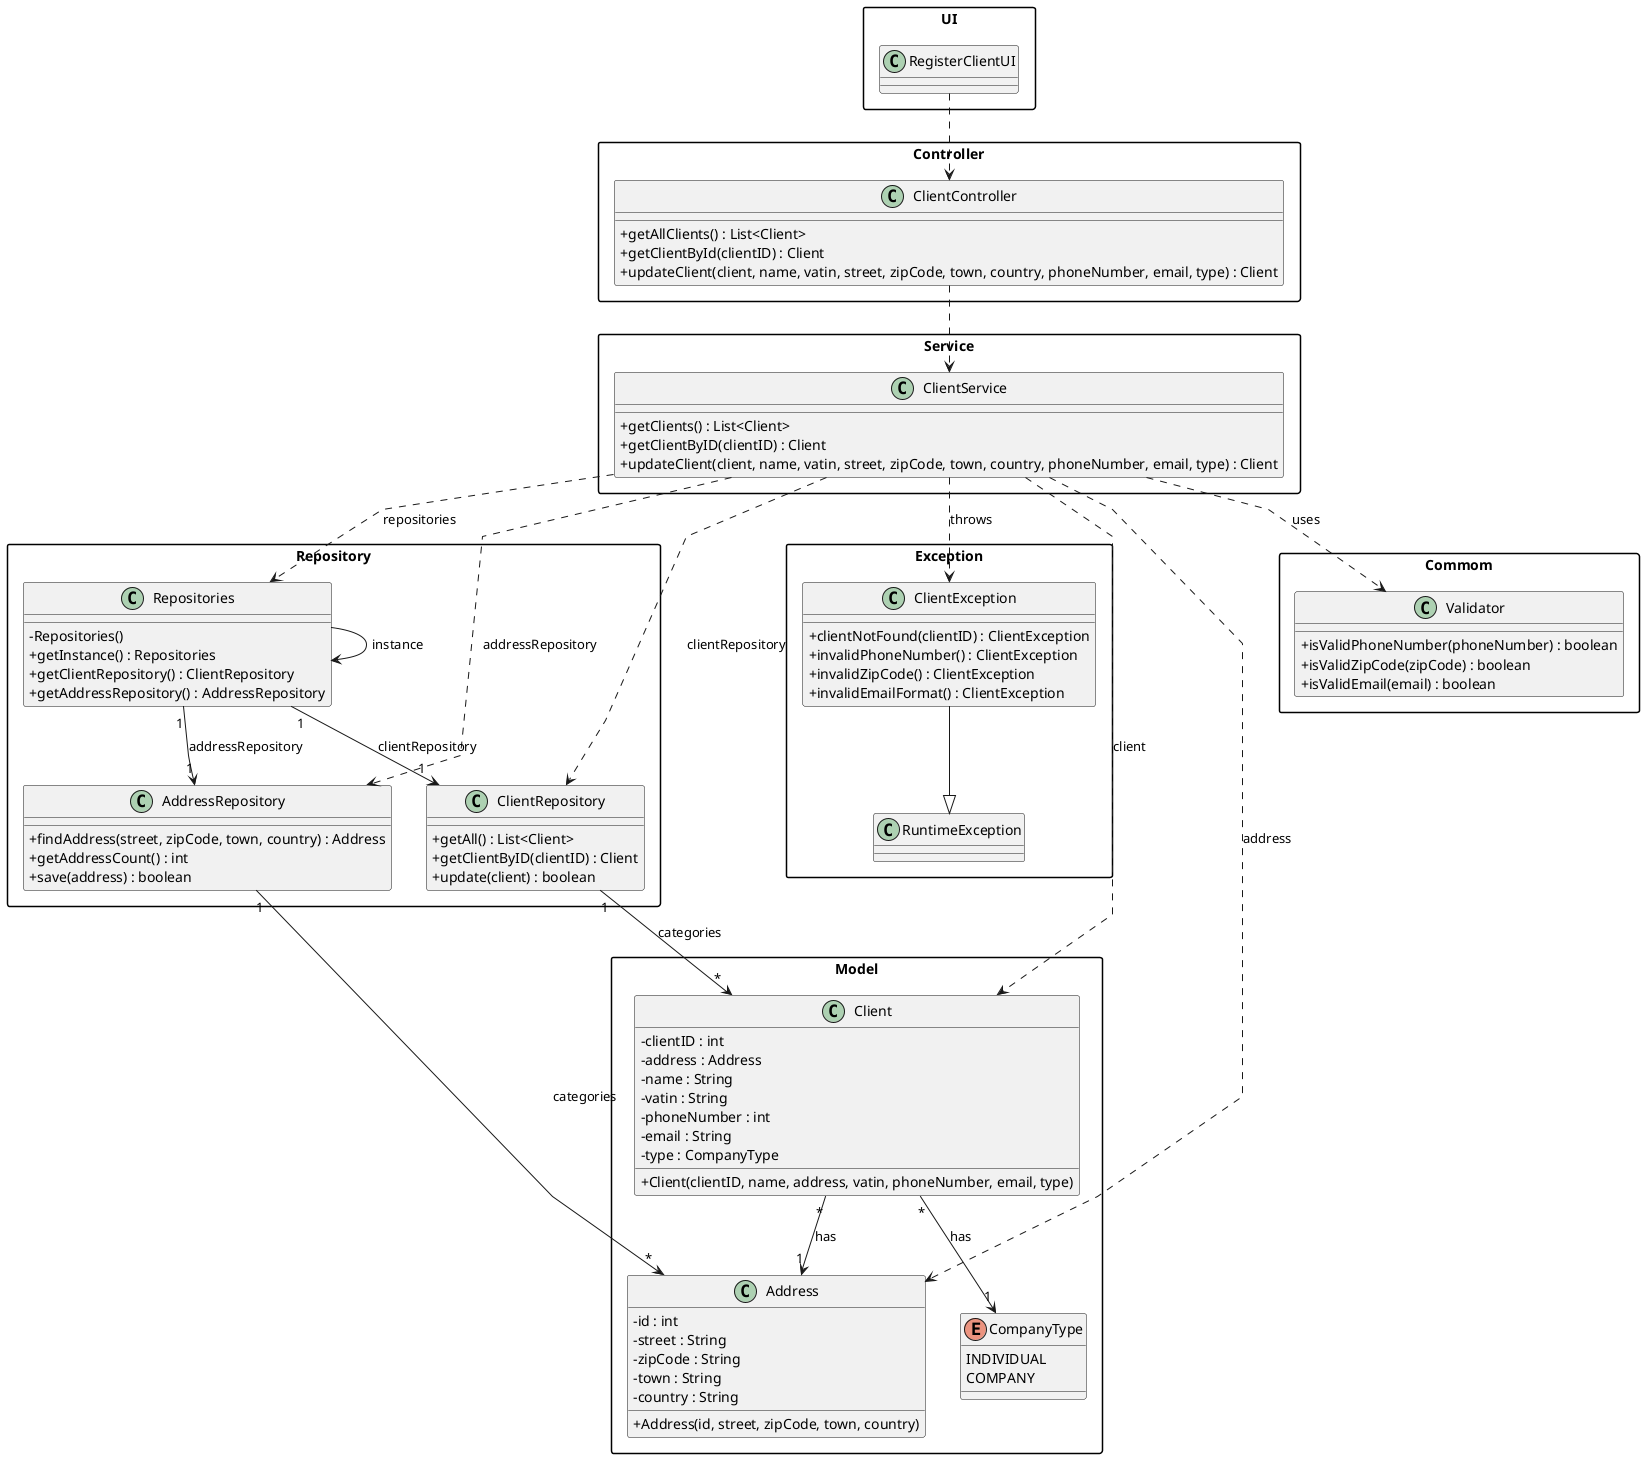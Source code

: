 @startuml
skinparam packageStyle rectangle
skinparam shadowing false
skinparam linetype polyline
skinparam classAttributeIconSize 0

package "UI" {
    class RegisterClientUI {
    }
}

package "Controller" {
    class ClientController {
        +getAllClients() : List<Client>
        +getClientById(clientID) : Client
        +updateClient(client, name, vatin, street, zipCode, town, country, phoneNumber, email, type) : Client
    }
}

package "Service" {
    class ClientService {
        +getClients() : List<Client>
        +getClientByID(clientID) : Client
        +updateClient(client, name, vatin, street, zipCode, town, country, phoneNumber, email, type) : Client
    }
}

package "Repository" {
    class Repositories {
        -Repositories()
        +getInstance() : Repositories
        +getClientRepository() : ClientRepository
        +getAddressRepository() : AddressRepository
    }

    class ClientRepository {
        +getAll() : List<Client>
        +getClientByID(clientID) : Client
        +update(client) : boolean
    }

    class AddressRepository {
        +findAddress(street, zipCode, town, country) : Address
        +getAddressCount() : int
        +save(address) : boolean
    }
}

package "Model" {
    class Client {
        -clientID : int
        -address : Address
        -name : String
        -vatin : String
        -phoneNumber : int
        -email : String
        -type : CompanyType
        +Client(clientID, name, address, vatin, phoneNumber, email, type)
    }

    class Address {
        -id : int
        -street : String
        -zipCode : String
        -town : String
        -country : String
        +Address(id, street, zipCode, town, country)
    }

    enum CompanyType {
        INDIVIDUAL
        COMPANY
    }
}

package "Exception" {
    class ClientException {
        +clientNotFound(clientID) : ClientException
        +invalidPhoneNumber() : ClientException
        +invalidZipCode() : ClientException
        +invalidEmailFormat() : ClientException
    }

    class RuntimeException
}

package "Commom" {
    class Validator {
        +isValidPhoneNumber(phoneNumber) : boolean
        +isValidZipCode(zipCode) : boolean
        +isValidEmail(email) : boolean
    }
}


RegisterClientUI ..> ClientController
ClientController ..> ClientService
ClientService ..> Repositories : repositories
ClientService ..> ClientRepository : clientRepository
ClientService ..> AddressRepository : addressRepository
ClientService ..> Client : client
ClientService ..> Address : address
Repositories --> Repositories : instance
Repositories "1" --> "1" ClientRepository : clientRepository
Repositories "1" --> "1" AddressRepository : addressRepository
ClientRepository "1" --> "*" Client : categories
AddressRepository "1" --> "*" Address : categories
Client "*" --> "1" Address : has
Client "*" --> "1" CompanyType : has
ClientService ..> ClientException : throws
ClientException --|> RuntimeException
ClientService ..> Validator : uses

@enduml
